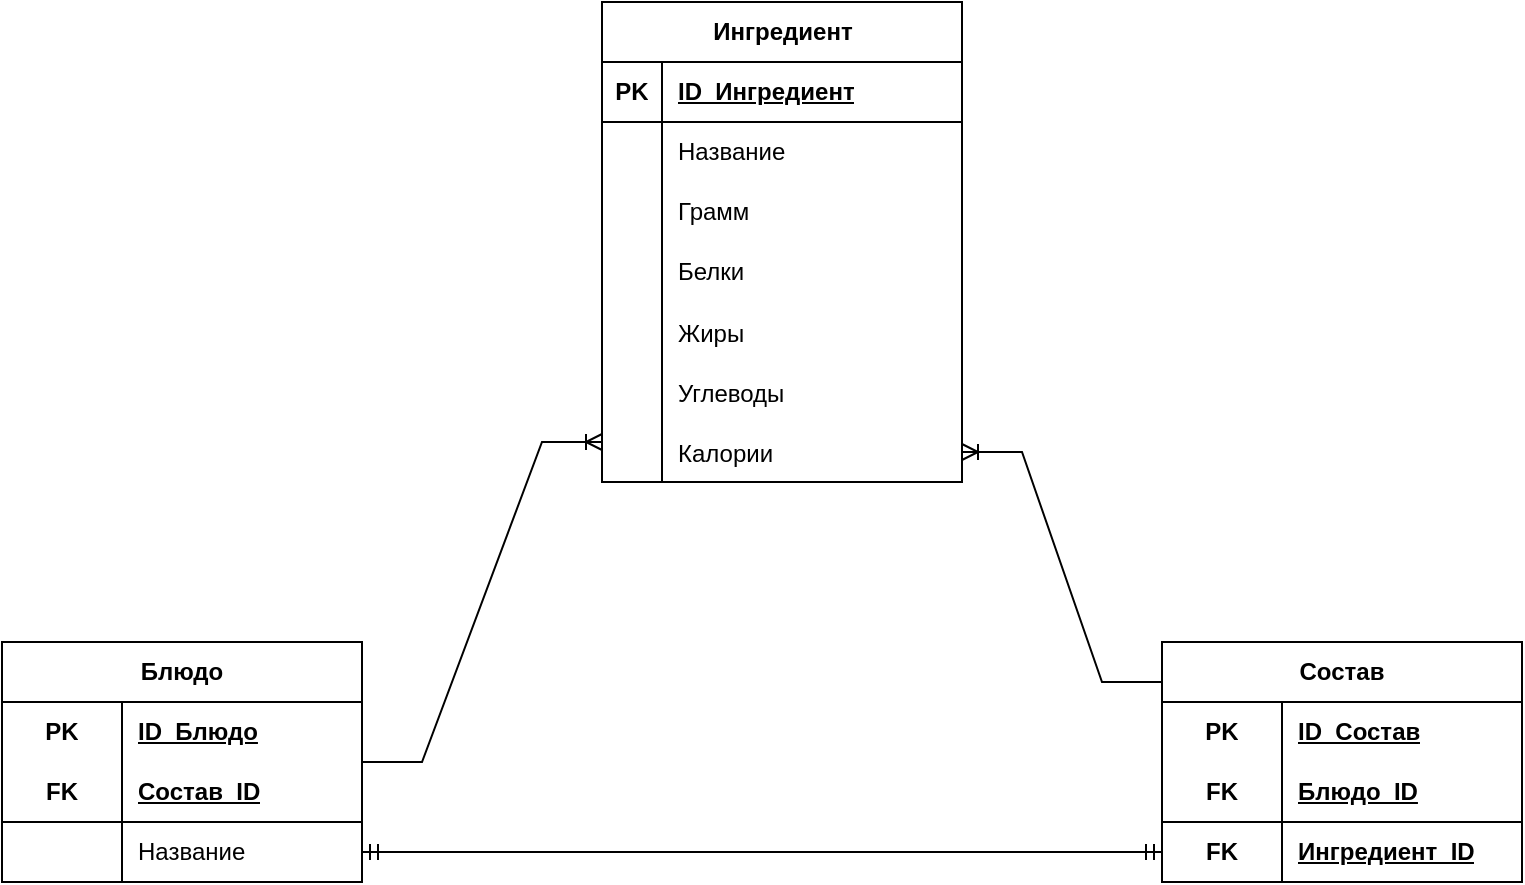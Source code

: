 <mxfile version="24.7.8" pages="4">
  <diagram name="БД" id="oAtvyfokqvmV7SOb5Mun">
    <mxGraphModel dx="802" dy="918" grid="1" gridSize="10" guides="1" tooltips="1" connect="1" arrows="1" fold="1" page="1" pageScale="1" pageWidth="827" pageHeight="1169" math="0" shadow="0">
      <root>
        <mxCell id="0" />
        <mxCell id="1" parent="0" />
        <mxCell id="cvSl1I-amtt9uq9q1OwC-1" value="Ингредиент" style="shape=table;startSize=30;container=1;collapsible=1;childLayout=tableLayout;fixedRows=1;rowLines=0;fontStyle=1;align=center;resizeLast=1;html=1;" vertex="1" parent="1">
          <mxGeometry x="320" y="400" width="180" height="240" as="geometry" />
        </mxCell>
        <mxCell id="cvSl1I-amtt9uq9q1OwC-2" value="" style="shape=tableRow;horizontal=0;startSize=0;swimlaneHead=0;swimlaneBody=0;fillColor=none;collapsible=0;dropTarget=0;points=[[0,0.5],[1,0.5]];portConstraint=eastwest;top=0;left=0;right=0;bottom=1;" vertex="1" parent="cvSl1I-amtt9uq9q1OwC-1">
          <mxGeometry y="30" width="180" height="30" as="geometry" />
        </mxCell>
        <mxCell id="cvSl1I-amtt9uq9q1OwC-3" value="PK" style="shape=partialRectangle;connectable=0;fillColor=none;top=0;left=0;bottom=0;right=0;fontStyle=1;overflow=hidden;whiteSpace=wrap;html=1;" vertex="1" parent="cvSl1I-amtt9uq9q1OwC-2">
          <mxGeometry width="30" height="30" as="geometry">
            <mxRectangle width="30" height="30" as="alternateBounds" />
          </mxGeometry>
        </mxCell>
        <mxCell id="cvSl1I-amtt9uq9q1OwC-4" value="ID_Ингредиент" style="shape=partialRectangle;connectable=0;fillColor=none;top=0;left=0;bottom=0;right=0;align=left;spacingLeft=6;fontStyle=5;overflow=hidden;whiteSpace=wrap;html=1;" vertex="1" parent="cvSl1I-amtt9uq9q1OwC-2">
          <mxGeometry x="30" width="150" height="30" as="geometry">
            <mxRectangle width="150" height="30" as="alternateBounds" />
          </mxGeometry>
        </mxCell>
        <mxCell id="cvSl1I-amtt9uq9q1OwC-5" value="" style="shape=tableRow;horizontal=0;startSize=0;swimlaneHead=0;swimlaneBody=0;fillColor=none;collapsible=0;dropTarget=0;points=[[0,0.5],[1,0.5]];portConstraint=eastwest;top=0;left=0;right=0;bottom=0;" vertex="1" parent="cvSl1I-amtt9uq9q1OwC-1">
          <mxGeometry y="60" width="180" height="30" as="geometry" />
        </mxCell>
        <mxCell id="cvSl1I-amtt9uq9q1OwC-6" value="" style="shape=partialRectangle;connectable=0;fillColor=none;top=0;left=0;bottom=0;right=0;editable=1;overflow=hidden;whiteSpace=wrap;html=1;" vertex="1" parent="cvSl1I-amtt9uq9q1OwC-5">
          <mxGeometry width="30" height="30" as="geometry">
            <mxRectangle width="30" height="30" as="alternateBounds" />
          </mxGeometry>
        </mxCell>
        <mxCell id="cvSl1I-amtt9uq9q1OwC-7" value="Название" style="shape=partialRectangle;connectable=0;fillColor=none;top=0;left=0;bottom=0;right=0;align=left;spacingLeft=6;overflow=hidden;whiteSpace=wrap;html=1;" vertex="1" parent="cvSl1I-amtt9uq9q1OwC-5">
          <mxGeometry x="30" width="150" height="30" as="geometry">
            <mxRectangle width="150" height="30" as="alternateBounds" />
          </mxGeometry>
        </mxCell>
        <mxCell id="cvSl1I-amtt9uq9q1OwC-8" value="" style="shape=tableRow;horizontal=0;startSize=0;swimlaneHead=0;swimlaneBody=0;fillColor=none;collapsible=0;dropTarget=0;points=[[0,0.5],[1,0.5]];portConstraint=eastwest;top=0;left=0;right=0;bottom=0;" vertex="1" parent="cvSl1I-amtt9uq9q1OwC-1">
          <mxGeometry y="90" width="180" height="30" as="geometry" />
        </mxCell>
        <mxCell id="cvSl1I-amtt9uq9q1OwC-9" value="" style="shape=partialRectangle;connectable=0;fillColor=none;top=0;left=0;bottom=0;right=0;editable=1;overflow=hidden;whiteSpace=wrap;html=1;" vertex="1" parent="cvSl1I-amtt9uq9q1OwC-8">
          <mxGeometry width="30" height="30" as="geometry">
            <mxRectangle width="30" height="30" as="alternateBounds" />
          </mxGeometry>
        </mxCell>
        <mxCell id="cvSl1I-amtt9uq9q1OwC-10" value="Грамм" style="shape=partialRectangle;connectable=0;fillColor=none;top=0;left=0;bottom=0;right=0;align=left;spacingLeft=6;overflow=hidden;whiteSpace=wrap;html=1;" vertex="1" parent="cvSl1I-amtt9uq9q1OwC-8">
          <mxGeometry x="30" width="150" height="30" as="geometry">
            <mxRectangle width="150" height="30" as="alternateBounds" />
          </mxGeometry>
        </mxCell>
        <mxCell id="cvSl1I-amtt9uq9q1OwC-11" value="" style="shape=tableRow;horizontal=0;startSize=0;swimlaneHead=0;swimlaneBody=0;fillColor=none;collapsible=0;dropTarget=0;points=[[0,0.5],[1,0.5]];portConstraint=eastwest;top=0;left=0;right=0;bottom=0;" vertex="1" parent="cvSl1I-amtt9uq9q1OwC-1">
          <mxGeometry y="120" width="180" height="30" as="geometry" />
        </mxCell>
        <mxCell id="cvSl1I-amtt9uq9q1OwC-12" value="" style="shape=partialRectangle;connectable=0;fillColor=none;top=0;left=0;bottom=0;right=0;editable=1;overflow=hidden;whiteSpace=wrap;html=1;" vertex="1" parent="cvSl1I-amtt9uq9q1OwC-11">
          <mxGeometry width="30" height="30" as="geometry">
            <mxRectangle width="30" height="30" as="alternateBounds" />
          </mxGeometry>
        </mxCell>
        <mxCell id="cvSl1I-amtt9uq9q1OwC-13" value="Белки" style="shape=partialRectangle;connectable=0;fillColor=none;top=0;left=0;bottom=0;right=0;align=left;spacingLeft=6;overflow=hidden;whiteSpace=wrap;html=1;" vertex="1" parent="cvSl1I-amtt9uq9q1OwC-11">
          <mxGeometry x="30" width="150" height="30" as="geometry">
            <mxRectangle width="150" height="30" as="alternateBounds" />
          </mxGeometry>
        </mxCell>
        <mxCell id="cvSl1I-amtt9uq9q1OwC-14" value="" style="shape=tableRow;horizontal=0;startSize=0;swimlaneHead=0;swimlaneBody=0;fillColor=none;collapsible=0;dropTarget=0;points=[[0,0.5],[1,0.5]];portConstraint=eastwest;top=0;left=0;right=0;bottom=0;" vertex="1" parent="cvSl1I-amtt9uq9q1OwC-1">
          <mxGeometry y="150" width="180" height="30" as="geometry" />
        </mxCell>
        <mxCell id="cvSl1I-amtt9uq9q1OwC-15" value="" style="shape=partialRectangle;connectable=0;fillColor=none;top=0;left=0;bottom=0;right=0;editable=1;overflow=hidden;" vertex="1" parent="cvSl1I-amtt9uq9q1OwC-14">
          <mxGeometry width="30" height="30" as="geometry">
            <mxRectangle width="30" height="30" as="alternateBounds" />
          </mxGeometry>
        </mxCell>
        <mxCell id="cvSl1I-amtt9uq9q1OwC-16" value="Жиры" style="shape=partialRectangle;connectable=0;fillColor=none;top=0;left=0;bottom=0;right=0;align=left;spacingLeft=6;overflow=hidden;" vertex="1" parent="cvSl1I-amtt9uq9q1OwC-14">
          <mxGeometry x="30" width="150" height="30" as="geometry">
            <mxRectangle width="150" height="30" as="alternateBounds" />
          </mxGeometry>
        </mxCell>
        <mxCell id="cvSl1I-amtt9uq9q1OwC-28" value="" style="shape=tableRow;horizontal=0;startSize=0;swimlaneHead=0;swimlaneBody=0;fillColor=none;collapsible=0;dropTarget=0;points=[[0,0.5],[1,0.5]];portConstraint=eastwest;top=0;left=0;right=0;bottom=0;" vertex="1" parent="cvSl1I-amtt9uq9q1OwC-1">
          <mxGeometry y="180" width="180" height="30" as="geometry" />
        </mxCell>
        <mxCell id="cvSl1I-amtt9uq9q1OwC-29" value="" style="shape=partialRectangle;connectable=0;fillColor=none;top=0;left=0;bottom=0;right=0;editable=1;overflow=hidden;" vertex="1" parent="cvSl1I-amtt9uq9q1OwC-28">
          <mxGeometry width="30" height="30" as="geometry">
            <mxRectangle width="30" height="30" as="alternateBounds" />
          </mxGeometry>
        </mxCell>
        <mxCell id="cvSl1I-amtt9uq9q1OwC-30" value="Углеводы" style="shape=partialRectangle;connectable=0;fillColor=none;top=0;left=0;bottom=0;right=0;align=left;spacingLeft=6;overflow=hidden;" vertex="1" parent="cvSl1I-amtt9uq9q1OwC-28">
          <mxGeometry x="30" width="150" height="30" as="geometry">
            <mxRectangle width="150" height="30" as="alternateBounds" />
          </mxGeometry>
        </mxCell>
        <mxCell id="cvSl1I-amtt9uq9q1OwC-32" value="" style="shape=tableRow;horizontal=0;startSize=0;swimlaneHead=0;swimlaneBody=0;fillColor=none;collapsible=0;dropTarget=0;points=[[0,0.5],[1,0.5]];portConstraint=eastwest;top=0;left=0;right=0;bottom=0;" vertex="1" parent="cvSl1I-amtt9uq9q1OwC-1">
          <mxGeometry y="210" width="180" height="30" as="geometry" />
        </mxCell>
        <mxCell id="cvSl1I-amtt9uq9q1OwC-33" value="" style="shape=partialRectangle;connectable=0;fillColor=none;top=0;left=0;bottom=0;right=0;editable=1;overflow=hidden;" vertex="1" parent="cvSl1I-amtt9uq9q1OwC-32">
          <mxGeometry width="30" height="30" as="geometry">
            <mxRectangle width="30" height="30" as="alternateBounds" />
          </mxGeometry>
        </mxCell>
        <mxCell id="cvSl1I-amtt9uq9q1OwC-34" value="Калории" style="shape=partialRectangle;connectable=0;fillColor=none;top=0;left=0;bottom=0;right=0;align=left;spacingLeft=6;overflow=hidden;" vertex="1" parent="cvSl1I-amtt9uq9q1OwC-32">
          <mxGeometry x="30" width="150" height="30" as="geometry">
            <mxRectangle width="150" height="30" as="alternateBounds" />
          </mxGeometry>
        </mxCell>
        <mxCell id="cvSl1I-amtt9uq9q1OwC-48" value="Блюдо" style="shape=table;startSize=30;container=1;collapsible=1;childLayout=tableLayout;fixedRows=1;rowLines=0;fontStyle=1;align=center;resizeLast=1;html=1;whiteSpace=wrap;" vertex="1" parent="1">
          <mxGeometry x="20" y="720" width="180" height="120" as="geometry" />
        </mxCell>
        <mxCell id="cvSl1I-amtt9uq9q1OwC-49" value="" style="shape=tableRow;horizontal=0;startSize=0;swimlaneHead=0;swimlaneBody=0;fillColor=none;collapsible=0;dropTarget=0;points=[[0,0.5],[1,0.5]];portConstraint=eastwest;top=0;left=0;right=0;bottom=0;html=1;" vertex="1" parent="cvSl1I-amtt9uq9q1OwC-48">
          <mxGeometry y="30" width="180" height="30" as="geometry" />
        </mxCell>
        <mxCell id="cvSl1I-amtt9uq9q1OwC-50" value="PK" style="shape=partialRectangle;connectable=0;fillColor=none;top=0;left=0;bottom=0;right=0;fontStyle=1;overflow=hidden;html=1;whiteSpace=wrap;" vertex="1" parent="cvSl1I-amtt9uq9q1OwC-49">
          <mxGeometry width="60" height="30" as="geometry">
            <mxRectangle width="60" height="30" as="alternateBounds" />
          </mxGeometry>
        </mxCell>
        <mxCell id="cvSl1I-amtt9uq9q1OwC-51" value="ID_Блюдо" style="shape=partialRectangle;connectable=0;fillColor=none;top=0;left=0;bottom=0;right=0;align=left;spacingLeft=6;fontStyle=5;overflow=hidden;html=1;whiteSpace=wrap;" vertex="1" parent="cvSl1I-amtt9uq9q1OwC-49">
          <mxGeometry x="60" width="120" height="30" as="geometry">
            <mxRectangle width="120" height="30" as="alternateBounds" />
          </mxGeometry>
        </mxCell>
        <mxCell id="cvSl1I-amtt9uq9q1OwC-52" value="" style="shape=tableRow;horizontal=0;startSize=0;swimlaneHead=0;swimlaneBody=0;fillColor=none;collapsible=0;dropTarget=0;points=[[0,0.5],[1,0.5]];portConstraint=eastwest;top=0;left=0;right=0;bottom=1;html=1;" vertex="1" parent="cvSl1I-amtt9uq9q1OwC-48">
          <mxGeometry y="60" width="180" height="30" as="geometry" />
        </mxCell>
        <mxCell id="cvSl1I-amtt9uq9q1OwC-53" value="FK" style="shape=partialRectangle;connectable=0;fillColor=none;top=0;left=0;bottom=0;right=0;fontStyle=1;overflow=hidden;html=1;whiteSpace=wrap;" vertex="1" parent="cvSl1I-amtt9uq9q1OwC-52">
          <mxGeometry width="60" height="30" as="geometry">
            <mxRectangle width="60" height="30" as="alternateBounds" />
          </mxGeometry>
        </mxCell>
        <mxCell id="cvSl1I-amtt9uq9q1OwC-54" value="Состав_ID" style="shape=partialRectangle;connectable=0;fillColor=none;top=0;left=0;bottom=0;right=0;align=left;spacingLeft=6;fontStyle=5;overflow=hidden;html=1;whiteSpace=wrap;" vertex="1" parent="cvSl1I-amtt9uq9q1OwC-52">
          <mxGeometry x="60" width="120" height="30" as="geometry">
            <mxRectangle width="120" height="30" as="alternateBounds" />
          </mxGeometry>
        </mxCell>
        <mxCell id="cvSl1I-amtt9uq9q1OwC-55" value="" style="shape=tableRow;horizontal=0;startSize=0;swimlaneHead=0;swimlaneBody=0;fillColor=none;collapsible=0;dropTarget=0;points=[[0,0.5],[1,0.5]];portConstraint=eastwest;top=0;left=0;right=0;bottom=0;html=1;" vertex="1" parent="cvSl1I-amtt9uq9q1OwC-48">
          <mxGeometry y="90" width="180" height="30" as="geometry" />
        </mxCell>
        <mxCell id="cvSl1I-amtt9uq9q1OwC-56" value="" style="shape=partialRectangle;connectable=0;fillColor=none;top=0;left=0;bottom=0;right=0;editable=1;overflow=hidden;html=1;whiteSpace=wrap;" vertex="1" parent="cvSl1I-amtt9uq9q1OwC-55">
          <mxGeometry width="60" height="30" as="geometry">
            <mxRectangle width="60" height="30" as="alternateBounds" />
          </mxGeometry>
        </mxCell>
        <mxCell id="cvSl1I-amtt9uq9q1OwC-57" value="Название" style="shape=partialRectangle;connectable=0;fillColor=none;top=0;left=0;bottom=0;right=0;align=left;spacingLeft=6;overflow=hidden;html=1;whiteSpace=wrap;" vertex="1" parent="cvSl1I-amtt9uq9q1OwC-55">
          <mxGeometry x="60" width="120" height="30" as="geometry">
            <mxRectangle width="120" height="30" as="alternateBounds" />
          </mxGeometry>
        </mxCell>
        <mxCell id="cvSl1I-amtt9uq9q1OwC-61" value="Состав" style="shape=table;startSize=30;container=1;collapsible=1;childLayout=tableLayout;fixedRows=1;rowLines=0;fontStyle=1;align=center;resizeLast=1;html=1;whiteSpace=wrap;" vertex="1" parent="1">
          <mxGeometry x="600" y="720" width="180" height="120" as="geometry" />
        </mxCell>
        <mxCell id="cvSl1I-amtt9uq9q1OwC-62" value="" style="shape=tableRow;horizontal=0;startSize=0;swimlaneHead=0;swimlaneBody=0;fillColor=none;collapsible=0;dropTarget=0;points=[[0,0.5],[1,0.5]];portConstraint=eastwest;top=0;left=0;right=0;bottom=0;html=1;" vertex="1" parent="cvSl1I-amtt9uq9q1OwC-61">
          <mxGeometry y="30" width="180" height="30" as="geometry" />
        </mxCell>
        <mxCell id="cvSl1I-amtt9uq9q1OwC-63" value="PK" style="shape=partialRectangle;connectable=0;fillColor=none;top=0;left=0;bottom=0;right=0;fontStyle=1;overflow=hidden;html=1;whiteSpace=wrap;" vertex="1" parent="cvSl1I-amtt9uq9q1OwC-62">
          <mxGeometry width="60" height="30" as="geometry">
            <mxRectangle width="60" height="30" as="alternateBounds" />
          </mxGeometry>
        </mxCell>
        <mxCell id="cvSl1I-amtt9uq9q1OwC-64" value="ID_Состав" style="shape=partialRectangle;connectable=0;fillColor=none;top=0;left=0;bottom=0;right=0;align=left;spacingLeft=6;fontStyle=5;overflow=hidden;html=1;whiteSpace=wrap;" vertex="1" parent="cvSl1I-amtt9uq9q1OwC-62">
          <mxGeometry x="60" width="120" height="30" as="geometry">
            <mxRectangle width="120" height="30" as="alternateBounds" />
          </mxGeometry>
        </mxCell>
        <mxCell id="cvSl1I-amtt9uq9q1OwC-86" value="" style="shape=tableRow;horizontal=0;startSize=0;swimlaneHead=0;swimlaneBody=0;fillColor=none;collapsible=0;dropTarget=0;points=[[0,0.5],[1,0.5]];portConstraint=eastwest;top=0;left=0;right=0;bottom=1;" vertex="1" parent="cvSl1I-amtt9uq9q1OwC-61">
          <mxGeometry y="60" width="180" height="30" as="geometry" />
        </mxCell>
        <mxCell id="cvSl1I-amtt9uq9q1OwC-87" value="FK" style="shape=partialRectangle;connectable=0;fillColor=none;top=0;left=0;bottom=0;right=0;fontStyle=1;overflow=hidden;whiteSpace=wrap;html=1;" vertex="1" parent="cvSl1I-amtt9uq9q1OwC-86">
          <mxGeometry width="60" height="30" as="geometry">
            <mxRectangle width="60" height="30" as="alternateBounds" />
          </mxGeometry>
        </mxCell>
        <mxCell id="cvSl1I-amtt9uq9q1OwC-88" value="Блюдо_ID" style="shape=partialRectangle;connectable=0;fillColor=none;top=0;left=0;bottom=0;right=0;align=left;spacingLeft=6;fontStyle=5;overflow=hidden;whiteSpace=wrap;html=1;" vertex="1" parent="cvSl1I-amtt9uq9q1OwC-86">
          <mxGeometry x="60" width="120" height="30" as="geometry">
            <mxRectangle width="120" height="30" as="alternateBounds" />
          </mxGeometry>
        </mxCell>
        <mxCell id="cvSl1I-amtt9uq9q1OwC-65" value="" style="shape=tableRow;horizontal=0;startSize=0;swimlaneHead=0;swimlaneBody=0;fillColor=none;collapsible=0;dropTarget=0;points=[[0,0.5],[1,0.5]];portConstraint=eastwest;top=0;left=0;right=0;bottom=1;html=1;" vertex="1" parent="cvSl1I-amtt9uq9q1OwC-61">
          <mxGeometry y="90" width="180" height="30" as="geometry" />
        </mxCell>
        <mxCell id="cvSl1I-amtt9uq9q1OwC-66" value="FK" style="shape=partialRectangle;connectable=0;fillColor=none;top=0;left=0;bottom=0;right=0;fontStyle=1;overflow=hidden;html=1;whiteSpace=wrap;" vertex="1" parent="cvSl1I-amtt9uq9q1OwC-65">
          <mxGeometry width="60" height="30" as="geometry">
            <mxRectangle width="60" height="30" as="alternateBounds" />
          </mxGeometry>
        </mxCell>
        <mxCell id="cvSl1I-amtt9uq9q1OwC-67" value="Ингредиент_ID" style="shape=partialRectangle;connectable=0;fillColor=none;top=0;left=0;bottom=0;right=0;align=left;spacingLeft=6;fontStyle=5;overflow=hidden;html=1;whiteSpace=wrap;" vertex="1" parent="cvSl1I-amtt9uq9q1OwC-65">
          <mxGeometry x="60" width="120" height="30" as="geometry">
            <mxRectangle width="120" height="30" as="alternateBounds" />
          </mxGeometry>
        </mxCell>
        <mxCell id="cvSl1I-amtt9uq9q1OwC-96" value="" style="edgeStyle=entityRelationEdgeStyle;fontSize=12;html=1;endArrow=ERoneToMany;rounded=0;entryX=1;entryY=0.5;entryDx=0;entryDy=0;exitX=0;exitY=0.167;exitDx=0;exitDy=0;exitPerimeter=0;" edge="1" parent="1" source="cvSl1I-amtt9uq9q1OwC-61" target="cvSl1I-amtt9uq9q1OwC-32">
          <mxGeometry width="100" height="100" relative="1" as="geometry">
            <mxPoint x="450" y="780" as="sourcePoint" />
            <mxPoint x="550" y="680" as="targetPoint" />
          </mxGeometry>
        </mxCell>
        <mxCell id="cvSl1I-amtt9uq9q1OwC-97" value="" style="edgeStyle=entityRelationEdgeStyle;fontSize=12;html=1;endArrow=ERmandOne;startArrow=ERmandOne;rounded=0;entryX=0;entryY=0.5;entryDx=0;entryDy=0;" edge="1" parent="1" source="cvSl1I-amtt9uq9q1OwC-55" target="cvSl1I-amtt9uq9q1OwC-65">
          <mxGeometry width="100" height="100" relative="1" as="geometry">
            <mxPoint x="322" y="834" as="sourcePoint" />
            <mxPoint x="420" y="830" as="targetPoint" />
            <Array as="points">
              <mxPoint x="410" y="910" />
              <mxPoint x="400" y="900" />
              <mxPoint x="400" y="910" />
              <mxPoint x="400" y="850" />
            </Array>
          </mxGeometry>
        </mxCell>
        <mxCell id="cvSl1I-amtt9uq9q1OwC-98" value="" style="edgeStyle=entityRelationEdgeStyle;fontSize=12;html=1;endArrow=ERoneToMany;rounded=0;" edge="1" parent="1" source="cvSl1I-amtt9uq9q1OwC-48">
          <mxGeometry width="100" height="100" relative="1" as="geometry">
            <mxPoint x="220" y="720" as="sourcePoint" />
            <mxPoint x="320" y="620" as="targetPoint" />
          </mxGeometry>
        </mxCell>
      </root>
    </mxGraphModel>
  </diagram>
  <diagram id="5qfH4NfPUVUL-RgoK6Ry" name="Классов">
    <mxGraphModel dx="1629" dy="-2589" grid="1" gridSize="10" guides="1" tooltips="1" connect="1" arrows="1" fold="1" page="1" pageScale="1" pageWidth="827" pageHeight="1169" math="0" shadow="0">
      <root>
        <mxCell id="0" />
        <mxCell id="1" parent="0" />
        <mxCell id="0OOdkDXUTVurp3OhBiDq-1" value="&lt;p style=&quot;margin:0px;margin-top:4px;text-align:center;&quot;&gt;&lt;b&gt;Ингредиент&lt;/b&gt;&lt;/p&gt;&lt;hr size=&quot;1&quot;&gt;&lt;p style=&quot;margin:0px;margin-left:4px;&quot;&gt;Название: string&lt;/p&gt;&lt;p style=&quot;margin:0px;margin-left:4px;&quot;&gt;Калории: float&lt;br&gt;Белки: float&lt;br&gt;Углеводы: float&lt;br&gt;Жиры: float&lt;/p&gt;&lt;p style=&quot;margin:0px;margin-left:4px;&quot;&gt;&lt;br&gt;&lt;/p&gt;" style="verticalAlign=top;align=left;overflow=fill;fontSize=12;fontFamily=Helvetica;html=1;" vertex="1" parent="1">
          <mxGeometry x="-808" y="3920" width="250" height="107" as="geometry" />
        </mxCell>
        <mxCell id="0OOdkDXUTVurp3OhBiDq-3" value="&lt;p style=&quot;margin:0px;margin-top:4px;text-align:center;&quot;&gt;&lt;b&gt;Блюдо&lt;/b&gt;&lt;/p&gt;&lt;hr size=&quot;1&quot;&gt;&lt;p style=&quot;margin:0px;margin-left:4px;&quot;&gt;&lt;span style=&quot;background-color: initial;&quot;&gt;Название: string&lt;/span&gt;&lt;br&gt;&lt;/p&gt;&lt;p style=&quot;margin:0px;margin-left:4px;&quot;&gt;Ингредиенты: List&amp;nbsp;&lt;/p&gt;&lt;p style=&quot;margin:0px;margin-left:4px;&quot;&gt;&lt;br&gt;&lt;/p&gt;" style="verticalAlign=top;align=left;overflow=fill;fontSize=12;fontFamily=Helvetica;html=1;" vertex="1" parent="1">
          <mxGeometry x="-808" y="3640" width="250" height="70" as="geometry" />
        </mxCell>
        <mxCell id="0OOdkDXUTVurp3OhBiDq-7" value="&lt;p style=&quot;margin:0px;margin-top:4px;text-align:center;&quot;&gt;&lt;i&gt;&amp;lt;&amp;lt;Interface&amp;gt;&amp;gt;&lt;/i&gt;&lt;br&gt;&lt;b&gt;Рассчет&lt;/b&gt;&lt;/p&gt;&lt;hr size=&quot;1&quot; style=&quot;border-style:solid;&quot;&gt;&lt;p style=&quot;margin:0px;margin-left:4px;&quot;&gt;&lt;/p&gt;&lt;p style=&quot;margin:0px;margin-left:4px;&quot;&gt;Вычислить калории()&lt;/p&gt;" style="verticalAlign=top;align=left;overflow=fill;html=1;whiteSpace=wrap;" vertex="1" parent="1">
          <mxGeometry x="-208" y="3938.5" width="190" height="70" as="geometry" />
        </mxCell>
        <mxCell id="0OOdkDXUTVurp3OhBiDq-8" value="&lt;p style=&quot;margin:0px;margin-top:4px;text-align:center;&quot;&gt;&lt;i&gt;&amp;lt;&amp;lt;Interface&amp;gt;&amp;gt;&lt;/i&gt;&lt;br&gt;&lt;b&gt;Очиститель&lt;/b&gt;&lt;/p&gt;&lt;hr size=&quot;1&quot; style=&quot;border-style:solid;&quot;&gt;&lt;p style=&quot;margin:0px;margin-left:4px;&quot;&gt;&lt;/p&gt;&lt;p style=&quot;margin:0px;margin-left:4px;&quot;&gt;Очистить все()&lt;/p&gt;" style="verticalAlign=top;align=left;overflow=fill;html=1;whiteSpace=wrap;" vertex="1" parent="1">
          <mxGeometry x="-208" y="3790" width="190" height="70" as="geometry" />
        </mxCell>
        <mxCell id="0OOdkDXUTVurp3OhBiDq-9" value="&lt;p style=&quot;margin:0px;margin-top:4px;text-align:center;&quot;&gt;&lt;i&gt;&amp;lt;&amp;lt;Interface&amp;gt;&amp;gt;&lt;/i&gt;&lt;br&gt;&lt;b&gt;Загрузчик&lt;/b&gt;&lt;/p&gt;&lt;hr size=&quot;1&quot; style=&quot;border-style:solid;&quot;&gt;&lt;p style=&quot;margin:0px;margin-left:4px;&quot;&gt;&lt;/p&gt;&lt;p style=&quot;margin:0px;margin-left:4px;&quot;&gt;Загрузить ингредиенты()&lt;/p&gt;" style="verticalAlign=top;align=left;overflow=fill;html=1;whiteSpace=wrap;" vertex="1" parent="1">
          <mxGeometry x="-208" y="3640" width="190" height="70" as="geometry" />
        </mxCell>
        <mxCell id="0OOdkDXUTVurp3OhBiDq-10" value="" style="endArrow=block;startArrow=none;endFill=0;startFill=0;endSize=8;html=1;verticalAlign=bottom;dashed=1;labelBackgroundColor=none;rounded=0;exitX=0.994;exitY=0.093;exitDx=0;exitDy=0;exitPerimeter=0;entryX=0.002;entryY=0.362;entryDx=0;entryDy=0;entryPerimeter=0;" edge="1" parent="1" target="0OOdkDXUTVurp3OhBiDq-9">
          <mxGeometry width="160" relative="1" as="geometry">
            <mxPoint x="-299.14" y="3665.11" as="sourcePoint" />
            <mxPoint x="-208" y="3651" as="targetPoint" />
          </mxGeometry>
        </mxCell>
        <mxCell id="0OOdkDXUTVurp3OhBiDq-11" value="" style="endArrow=block;startArrow=none;endFill=0;startFill=0;endSize=8;html=1;verticalAlign=bottom;dashed=1;labelBackgroundColor=none;rounded=0;exitX=0.994;exitY=0.093;exitDx=0;exitDy=0;exitPerimeter=0;" edge="1" parent="1">
          <mxGeometry width="160" relative="1" as="geometry">
            <mxPoint x="-298" y="3810" as="sourcePoint" />
            <mxPoint x="-207" y="3810" as="targetPoint" />
          </mxGeometry>
        </mxCell>
        <mxCell id="0OOdkDXUTVurp3OhBiDq-12" value="" style="endArrow=block;startArrow=none;endFill=0;startFill=0;endSize=8;html=1;verticalAlign=bottom;dashed=1;labelBackgroundColor=none;rounded=0;exitX=0.994;exitY=0.093;exitDx=0;exitDy=0;exitPerimeter=0;" edge="1" parent="1">
          <mxGeometry width="160" relative="1" as="geometry">
            <mxPoint x="-299" y="3958.5" as="sourcePoint" />
            <mxPoint x="-208" y="3958.5" as="targetPoint" />
          </mxGeometry>
        </mxCell>
        <mxCell id="0OOdkDXUTVurp3OhBiDq-18" value="&lt;p style=&quot;margin:0px;margin-top:4px;text-align:center;&quot;&gt;&lt;b&gt;Пользователь&lt;/b&gt;&lt;/p&gt;&lt;hr size=&quot;1&quot; style=&quot;border-style:solid;&quot;&gt;&lt;p style=&quot;margin:0px;margin-left:4px;&quot;&gt;Название блюда: string&lt;/p&gt;&lt;p style=&quot;margin:0px;margin-left:4px;&quot;&gt;Ингредиенты: List&lt;/p&gt;&lt;p style=&quot;margin:0px;margin-left:4px;&quot;&gt;&lt;br&gt;&lt;/p&gt;&lt;p style=&quot;margin:0px;margin-left:4px;&quot;&gt;&lt;br&gt;&lt;/p&gt;&lt;p style=&quot;margin:0px;margin-left:4px;&quot;&gt;&lt;br&gt;&lt;/p&gt;&lt;p style=&quot;margin:0px;margin-left:4px;&quot;&gt;&lt;br&gt;&lt;/p&gt;&lt;p style=&quot;margin:0px;margin-left:4px;&quot;&gt;&lt;br&gt;&lt;/p&gt;&lt;p style=&quot;margin:0px;margin-left:4px;&quot;&gt;&lt;br&gt;&lt;/p&gt;&lt;p style=&quot;margin:0px;margin-left:4px;&quot;&gt;&lt;br&gt;&lt;/p&gt;&lt;p style=&quot;margin:0px;margin-left:4px;&quot;&gt;&lt;br&gt;&lt;/p&gt;&lt;p style=&quot;margin:0px;margin-left:4px;&quot;&gt;&lt;br&gt;&lt;/p&gt;&lt;hr size=&quot;1&quot; style=&quot;border-style:solid;&quot;&gt;&lt;p style=&quot;margin:0px;margin-left:4px;&quot;&gt;Добавить ингредиенты()&lt;/p&gt;&lt;p style=&quot;margin:0px;margin-left:4px;&quot;&gt;Выбрать ингредиенты()&lt;/p&gt;&lt;p style=&quot;margin:0px;margin-left:4px;&quot;&gt;Ввести имя блюда()&lt;/p&gt;&lt;p style=&quot;margin:0px;margin-left:4px;&quot;&gt;Запуск рассчета()&lt;/p&gt;&lt;p style=&quot;margin:0px;margin-left:4px;&quot;&gt;&lt;br&gt;&lt;/p&gt;" style="verticalAlign=top;align=left;overflow=fill;html=1;whiteSpace=wrap;" vertex="1" parent="1">
          <mxGeometry x="-488" y="3640" width="190" height="400" as="geometry" />
        </mxCell>
        <mxCell id="0OOdkDXUTVurp3OhBiDq-19" value="&lt;p style=&quot;margin:0px;margin-top:4px;text-align:center;&quot;&gt;&lt;b&gt;Программа&lt;/b&gt;&lt;/p&gt;&lt;hr size=&quot;1&quot;&gt;&lt;p style=&quot;margin:0px;margin-left:4px;&quot;&gt;&lt;span style=&quot;background-color: initial;&quot;&gt;пользователь: Пользователь&lt;/span&gt;&lt;br&gt;&lt;/p&gt;&lt;p style=&quot;margin:0px;margin-left:4px;&quot;&gt;&lt;span style=&quot;background-color: initial;&quot;&gt;блюдо: Блюдо&lt;/span&gt;&lt;/p&gt;&lt;hr size=&quot;1&quot;&gt;&lt;p style=&quot;margin:0px;margin-left:4px;&quot;&gt;Запуск()&lt;/p&gt;&lt;p style=&quot;margin:0px;margin-left:4px;&quot;&gt;Закрыть()&lt;/p&gt;" style="verticalAlign=top;align=left;overflow=fill;fontSize=12;fontFamily=Helvetica;html=1;" vertex="1" parent="1">
          <mxGeometry x="-748" y="3770" width="190" height="110" as="geometry" />
        </mxCell>
        <mxCell id="0OOdkDXUTVurp3OhBiDq-21" value="" style="endArrow=none;html=1;edgeStyle=orthogonalEdgeStyle;rounded=0;entryX=0.5;entryY=0;entryDx=0;entryDy=0;" edge="1" parent="1">
          <mxGeometry relative="1" as="geometry">
            <mxPoint x="-653" y="3880" as="sourcePoint" />
            <mxPoint x="-653.21" y="3920" as="targetPoint" />
          </mxGeometry>
        </mxCell>
        <mxCell id="0OOdkDXUTVurp3OhBiDq-23" value="" style="endArrow=none;html=1;edgeStyle=orthogonalEdgeStyle;rounded=0;exitX=0.5;exitY=1;exitDx=0;exitDy=0;entryX=0.5;entryY=0;entryDx=0;entryDy=0;" edge="1" parent="1" target="0OOdkDXUTVurp3OhBiDq-19">
          <mxGeometry relative="1" as="geometry">
            <mxPoint x="-653.12" y="3710" as="sourcePoint" />
            <mxPoint x="-653.12" y="3760" as="targetPoint" />
          </mxGeometry>
        </mxCell>
        <mxCell id="0OOdkDXUTVurp3OhBiDq-24" value="" style="endArrow=none;html=1;edgeStyle=orthogonalEdgeStyle;rounded=0;exitX=0.08;exitY=1;exitDx=0;exitDy=0;entryX=0.5;entryY=0;entryDx=0;entryDy=0;exitPerimeter=0;" edge="1" parent="1" source="0OOdkDXUTVurp3OhBiDq-3">
          <mxGeometry relative="1" as="geometry">
            <mxPoint x="-788" y="3870" as="sourcePoint" />
            <mxPoint x="-788" y="3920" as="targetPoint" />
          </mxGeometry>
        </mxCell>
        <mxCell id="0OOdkDXUTVurp3OhBiDq-26" value="" style="endArrow=none;html=1;edgeStyle=orthogonalEdgeStyle;rounded=0;entryX=0.011;entryY=0.049;entryDx=0;entryDy=0;entryPerimeter=0;" edge="1" parent="1" target="0OOdkDXUTVurp3OhBiDq-18">
          <mxGeometry relative="1" as="geometry">
            <mxPoint x="-558" y="3660" as="sourcePoint" />
            <mxPoint x="-398" y="3660" as="targetPoint" />
          </mxGeometry>
        </mxCell>
        <mxCell id="0OOdkDXUTVurp3OhBiDq-29" value="" style="endArrow=none;html=1;edgeStyle=orthogonalEdgeStyle;rounded=0;entryX=0.011;entryY=0.049;entryDx=0;entryDy=0;entryPerimeter=0;" edge="1" parent="1">
          <mxGeometry relative="1" as="geometry">
            <mxPoint x="-558" y="3790" as="sourcePoint" />
            <mxPoint x="-486" y="3790" as="targetPoint" />
          </mxGeometry>
        </mxCell>
      </root>
    </mxGraphModel>
  </diagram>
  <diagram id="piZvmW0iVOgnqLJwGpKN" name="Деятельности">
    <mxGraphModel dx="1603" dy="1837" grid="1" gridSize="10" guides="1" tooltips="1" connect="1" arrows="1" fold="1" page="1" pageScale="1" pageWidth="827" pageHeight="1169" math="0" shadow="0">
      <root>
        <mxCell id="0" />
        <mxCell id="1" parent="0" />
        <mxCell id="32AIoHTuThhJDFPePCJz-6" style="edgeStyle=orthogonalEdgeStyle;rounded=0;orthogonalLoop=1;jettySize=auto;html=1;" edge="1" parent="1" source="32AIoHTuThhJDFPePCJz-1">
          <mxGeometry relative="1" as="geometry">
            <mxPoint x="160" y="180" as="targetPoint" />
          </mxGeometry>
        </mxCell>
        <mxCell id="32AIoHTuThhJDFPePCJz-1" value="Открытие приложения" style="html=1;align=center;verticalAlign=top;rounded=1;absoluteArcSize=1;arcSize=10;dashed=0;whiteSpace=wrap;" vertex="1" parent="1">
          <mxGeometry x="90" y="100" width="140" height="40" as="geometry" />
        </mxCell>
        <mxCell id="32AIoHTuThhJDFPePCJz-23" style="rounded=0;orthogonalLoop=1;jettySize=auto;html=1;entryX=0.5;entryY=0;entryDx=0;entryDy=0;" edge="1" parent="1" source="32AIoHTuThhJDFPePCJz-2">
          <mxGeometry relative="1" as="geometry">
            <mxPoint x="264.94" y="230" as="targetPoint" />
          </mxGeometry>
        </mxCell>
        <mxCell id="32AIoHTuThhJDFPePCJz-56" style="edgeStyle=none;rounded=0;orthogonalLoop=1;jettySize=auto;html=1;entryX=0.5;entryY=0;entryDx=0;entryDy=0;exitX=0;exitY=0.5;exitDx=0;exitDy=0;" edge="1" parent="1" source="32AIoHTuThhJDFPePCJz-2" target="32AIoHTuThhJDFPePCJz-37">
          <mxGeometry relative="1" as="geometry" />
        </mxCell>
        <mxCell id="32AIoHTuThhJDFPePCJz-2" value="" style="rhombus;" vertex="1" parent="1">
          <mxGeometry x="145" y="180" width="30" height="30" as="geometry" />
        </mxCell>
        <mxCell id="32AIoHTuThhJDFPePCJz-8" value="[Не открылось]" style="text;html=1;align=center;verticalAlign=middle;resizable=0;points=[];autosize=1;strokeColor=none;fillColor=none;" vertex="1" parent="1">
          <mxGeometry x="35" y="168" width="110" height="30" as="geometry" />
        </mxCell>
        <mxCell id="32AIoHTuThhJDFPePCJz-10" value="[Открылось]" style="text;html=1;align=center;verticalAlign=middle;resizable=0;points=[];autosize=1;strokeColor=none;fillColor=none;" vertex="1" parent="1">
          <mxGeometry x="180" y="168" width="90" height="30" as="geometry" />
        </mxCell>
        <mxCell id="32AIoHTuThhJDFPePCJz-12" style="edgeStyle=orthogonalEdgeStyle;rounded=0;orthogonalLoop=1;jettySize=auto;html=1;entryX=0.5;entryY=0;entryDx=0;entryDy=0;" edge="1" parent="1" source="32AIoHTuThhJDFPePCJz-11" target="32AIoHTuThhJDFPePCJz-1">
          <mxGeometry relative="1" as="geometry" />
        </mxCell>
        <mxCell id="32AIoHTuThhJDFPePCJz-11" value="" style="ellipse;fillColor=strokeColor;html=1;" vertex="1" parent="1">
          <mxGeometry x="145" y="30" width="30" height="30" as="geometry" />
        </mxCell>
        <mxCell id="32AIoHTuThhJDFPePCJz-13" value="Добавление ингредиентов" style="html=1;align=center;verticalAlign=top;rounded=1;absoluteArcSize=1;arcSize=10;dashed=0;whiteSpace=wrap;" vertex="1" parent="1">
          <mxGeometry x="195.06" y="230" width="140" height="40" as="geometry" />
        </mxCell>
        <mxCell id="32AIoHTuThhJDFPePCJz-17" style="edgeStyle=orthogonalEdgeStyle;rounded=0;orthogonalLoop=1;jettySize=auto;html=1;entryX=0;entryY=0.5;entryDx=0;entryDy=0;exitX=0;exitY=0.5;exitDx=0;exitDy=0;" edge="1" parent="1" source="32AIoHTuThhJDFPePCJz-15" target="32AIoHTuThhJDFPePCJz-13">
          <mxGeometry relative="1" as="geometry">
            <Array as="points">
              <mxPoint x="145.06" y="325" />
              <mxPoint x="145.06" y="250" />
            </Array>
          </mxGeometry>
        </mxCell>
        <mxCell id="32AIoHTuThhJDFPePCJz-50" style="edgeStyle=none;rounded=0;orthogonalLoop=1;jettySize=auto;html=1;entryX=-0.094;entryY=0.483;entryDx=0;entryDy=0;entryPerimeter=0;" edge="1" parent="1" source="32AIoHTuThhJDFPePCJz-15" target="32AIoHTuThhJDFPePCJz-44">
          <mxGeometry relative="1" as="geometry">
            <mxPoint x="360.0" y="360.0" as="targetPoint" />
          </mxGeometry>
        </mxCell>
        <mxCell id="32AIoHTuThhJDFPePCJz-15" value="" style="rhombus;" vertex="1" parent="1">
          <mxGeometry x="250.06" y="310" width="30" height="30" as="geometry" />
        </mxCell>
        <mxCell id="32AIoHTuThhJDFPePCJz-16" value="" style="edgeStyle=orthogonalEdgeStyle;rounded=0;orthogonalLoop=1;jettySize=auto;html=1;" edge="1" parent="1" source="32AIoHTuThhJDFPePCJz-13" target="32AIoHTuThhJDFPePCJz-15">
          <mxGeometry relative="1" as="geometry" />
        </mxCell>
        <mxCell id="32AIoHTuThhJDFPePCJz-18" value="[Не добавились]" style="text;html=1;align=center;verticalAlign=middle;resizable=0;points=[];autosize=1;strokeColor=none;fillColor=none;" vertex="1" parent="1">
          <mxGeometry x="150.06" y="298" width="110" height="30" as="geometry" />
        </mxCell>
        <mxCell id="32AIoHTuThhJDFPePCJz-19" value="[Добавились]" style="text;html=1;align=center;verticalAlign=middle;resizable=0;points=[];autosize=1;strokeColor=none;fillColor=none;" vertex="1" parent="1">
          <mxGeometry x="295.06" y="298" width="100" height="30" as="geometry" />
        </mxCell>
        <mxCell id="32AIoHTuThhJDFPePCJz-25" value="Выбор ингредиентов" style="html=1;align=center;verticalAlign=top;rounded=1;absoluteArcSize=1;arcSize=10;dashed=0;whiteSpace=wrap;" vertex="1" parent="1">
          <mxGeometry x="430" y="450" width="140" height="40" as="geometry" />
        </mxCell>
        <mxCell id="32AIoHTuThhJDFPePCJz-29" value="Рассчет калорий" style="html=1;align=center;verticalAlign=top;rounded=1;absoluteArcSize=1;arcSize=10;dashed=0;whiteSpace=wrap;" vertex="1" parent="1">
          <mxGeometry x="307.56" y="585" width="140" height="40" as="geometry" />
        </mxCell>
        <mxCell id="32AIoHTuThhJDFPePCJz-31" value="Отображение результата" style="html=1;align=center;verticalAlign=top;rounded=1;absoluteArcSize=1;arcSize=10;dashed=0;whiteSpace=wrap;" vertex="1" parent="1">
          <mxGeometry x="307.56" y="655" width="140" height="40" as="geometry" />
        </mxCell>
        <mxCell id="32AIoHTuThhJDFPePCJz-32" value="" style="edgeStyle=orthogonalEdgeStyle;rounded=0;orthogonalLoop=1;jettySize=auto;html=1;" edge="1" parent="1" source="32AIoHTuThhJDFPePCJz-29" target="32AIoHTuThhJDFPePCJz-31">
          <mxGeometry relative="1" as="geometry" />
        </mxCell>
        <mxCell id="32AIoHTuThhJDFPePCJz-38" style="rounded=0;orthogonalLoop=1;jettySize=auto;html=1;exitX=0;exitY=0.5;exitDx=0;exitDy=0;" edge="1" parent="1" source="32AIoHTuThhJDFPePCJz-33" target="32AIoHTuThhJDFPePCJz-37">
          <mxGeometry relative="1" as="geometry">
            <mxPoint x="357.56" y="765" as="sourcePoint" />
          </mxGeometry>
        </mxCell>
        <mxCell id="32AIoHTuThhJDFPePCJz-40" style="rounded=0;orthogonalLoop=1;jettySize=auto;html=1;entryX=0.5;entryY=0;entryDx=0;entryDy=0;exitX=1;exitY=0.5;exitDx=0;exitDy=0;" edge="1" parent="1" source="32AIoHTuThhJDFPePCJz-33" target="32AIoHTuThhJDFPePCJz-39">
          <mxGeometry relative="1" as="geometry">
            <mxPoint x="397.56" y="765" as="sourcePoint" />
          </mxGeometry>
        </mxCell>
        <mxCell id="32AIoHTuThhJDFPePCJz-33" value="" style="rhombus;" vertex="1" parent="1">
          <mxGeometry x="360.06" y="743" width="35" height="30" as="geometry" />
        </mxCell>
        <mxCell id="32AIoHTuThhJDFPePCJz-34" value="" style="edgeStyle=orthogonalEdgeStyle;rounded=0;orthogonalLoop=1;jettySize=auto;html=1;" edge="1" parent="1" source="32AIoHTuThhJDFPePCJz-31" target="32AIoHTuThhJDFPePCJz-33">
          <mxGeometry relative="1" as="geometry" />
        </mxCell>
        <mxCell id="32AIoHTuThhJDFPePCJz-35" value="[Продолжить рассчет калорий]" style="text;html=1;align=center;verticalAlign=middle;resizable=0;points=[];autosize=1;strokeColor=none;fillColor=none;" vertex="1" parent="1">
          <mxGeometry x="387.56" y="725" width="190" height="30" as="geometry" />
        </mxCell>
        <mxCell id="32AIoHTuThhJDFPePCJz-36" value="[Не продолжать рассчет калорий]" style="text;html=1;align=center;verticalAlign=middle;resizable=0;points=[];autosize=1;strokeColor=none;fillColor=none;" vertex="1" parent="1">
          <mxGeometry x="150.06" y="725" width="210" height="30" as="geometry" />
        </mxCell>
        <mxCell id="32AIoHTuThhJDFPePCJz-37" value="" style="ellipse;html=1;shape=endState;fillColor=strokeColor;" vertex="1" parent="1">
          <mxGeometry x="35" y="840" width="30" height="30" as="geometry" />
        </mxCell>
        <mxCell id="32AIoHTuThhJDFPePCJz-39" value="Очистить все" style="html=1;align=center;verticalAlign=top;rounded=1;absoluteArcSize=1;arcSize=10;dashed=0;whiteSpace=wrap;" vertex="1" parent="1">
          <mxGeometry x="450" y="805" width="140" height="40" as="geometry" />
        </mxCell>
        <mxCell id="32AIoHTuThhJDFPePCJz-47" style="rounded=0;orthogonalLoop=1;jettySize=auto;html=1;" edge="1" parent="1" source="32AIoHTuThhJDFPePCJz-41">
          <mxGeometry relative="1" as="geometry">
            <mxPoint x="380.0" y="530.0" as="targetPoint" />
          </mxGeometry>
        </mxCell>
        <mxCell id="32AIoHTuThhJDFPePCJz-41" value="Ввод названия блюда" style="html=1;align=center;verticalAlign=top;rounded=1;absoluteArcSize=1;arcSize=10;dashed=0;whiteSpace=wrap;" vertex="1" parent="1">
          <mxGeometry x="165" y="450" width="140" height="40" as="geometry" />
        </mxCell>
        <mxCell id="32AIoHTuThhJDFPePCJz-51" style="edgeStyle=none;rounded=0;orthogonalLoop=1;jettySize=auto;html=1;entryX=0.5;entryY=0;entryDx=0;entryDy=0;" edge="1" parent="1" source="32AIoHTuThhJDFPePCJz-43" target="32AIoHTuThhJDFPePCJz-29">
          <mxGeometry relative="1" as="geometry" />
        </mxCell>
        <mxCell id="32AIoHTuThhJDFPePCJz-43" value="" style="html=1;points=[];perimeter=orthogonalPerimeter;fillColor=strokeColor;direction=south;" vertex="1" parent="1">
          <mxGeometry x="335.06" y="530" width="80" height="5" as="geometry" />
        </mxCell>
        <mxCell id="32AIoHTuThhJDFPePCJz-48" style="edgeStyle=none;rounded=0;orthogonalLoop=1;jettySize=auto;html=1;entryX=0.5;entryY=0;entryDx=0;entryDy=0;" edge="1" parent="1" source="32AIoHTuThhJDFPePCJz-44" target="32AIoHTuThhJDFPePCJz-41">
          <mxGeometry relative="1" as="geometry">
            <mxPoint x="240" y="430.0" as="targetPoint" />
          </mxGeometry>
        </mxCell>
        <mxCell id="32AIoHTuThhJDFPePCJz-49" style="edgeStyle=none;rounded=0;orthogonalLoop=1;jettySize=auto;html=1;entryX=0.5;entryY=0;entryDx=0;entryDy=0;" edge="1" parent="1" source="32AIoHTuThhJDFPePCJz-44" target="32AIoHTuThhJDFPePCJz-25">
          <mxGeometry relative="1" as="geometry">
            <mxPoint x="490.0" y="440.0" as="targetPoint" />
          </mxGeometry>
        </mxCell>
        <mxCell id="32AIoHTuThhJDFPePCJz-44" value="" style="html=1;points=[];perimeter=orthogonalPerimeter;fillColor=strokeColor;direction=south;" vertex="1" parent="1">
          <mxGeometry x="320.06" y="370" width="80" height="5" as="geometry" />
        </mxCell>
        <mxCell id="32AIoHTuThhJDFPePCJz-46" style="rounded=0;orthogonalLoop=1;jettySize=auto;html=1;entryX=0.005;entryY=0.424;entryDx=0;entryDy=0;entryPerimeter=0;" edge="1" parent="1" source="32AIoHTuThhJDFPePCJz-25" target="32AIoHTuThhJDFPePCJz-43">
          <mxGeometry relative="1" as="geometry" />
        </mxCell>
        <mxCell id="32AIoHTuThhJDFPePCJz-53" style="edgeStyle=orthogonalEdgeStyle;rounded=0;orthogonalLoop=1;jettySize=auto;html=1;entryX=0.314;entryY=-0.022;entryDx=0;entryDy=0;entryPerimeter=0;exitX=1.003;exitY=0.617;exitDx=0;exitDy=0;exitPerimeter=0;" edge="1" parent="1" source="32AIoHTuThhJDFPePCJz-39">
          <mxGeometry relative="1" as="geometry">
            <mxPoint x="603.06" y="805.002" as="sourcePoint" />
            <mxPoint x="399.82" y="371.57" as="targetPoint" />
            <Array as="points">
              <mxPoint x="633" y="830" />
              <mxPoint x="633" y="330" />
              <mxPoint x="413" y="330" />
              <mxPoint x="413" y="372" />
            </Array>
          </mxGeometry>
        </mxCell>
      </root>
    </mxGraphModel>
  </diagram>
  <diagram id="aUijWiiQ3q1CVqrwilb3" name="Дея-ти. Валидация">
    <mxGraphModel dx="566" dy="648" grid="1" gridSize="10" guides="1" tooltips="1" connect="1" arrows="1" fold="1" page="1" pageScale="1" pageWidth="827" pageHeight="1169" math="0" shadow="0">
      <root>
        <mxCell id="0" />
        <mxCell id="1" parent="0" />
        <mxCell id="7QcKzcswOJJCugYxThSB-17" style="edgeStyle=none;rounded=0;orthogonalLoop=1;jettySize=auto;html=1;" edge="1" parent="1" source="7QcKzcswOJJCugYxThSB-1" target="7QcKzcswOJJCugYxThSB-12">
          <mxGeometry relative="1" as="geometry" />
        </mxCell>
        <mxCell id="7QcKzcswOJJCugYxThSB-1" value="Ввод названия блюда" style="html=1;align=center;verticalAlign=top;rounded=1;absoluteArcSize=1;arcSize=10;dashed=0;whiteSpace=wrap;" vertex="1" parent="1">
          <mxGeometry x="274" y="350" width="140" height="40" as="geometry" />
        </mxCell>
        <mxCell id="7QcKzcswOJJCugYxThSB-2" value="Ввод ингредиентов" style="html=1;align=center;verticalAlign=top;rounded=1;absoluteArcSize=1;arcSize=10;dashed=0;whiteSpace=wrap;" vertex="1" parent="1">
          <mxGeometry x="150" y="150" width="140" height="40" as="geometry" />
        </mxCell>
        <mxCell id="7QcKzcswOJJCugYxThSB-9" style="edgeStyle=none;rounded=0;orthogonalLoop=1;jettySize=auto;html=1;entryX=0.5;entryY=0;entryDx=0;entryDy=0;" edge="1" parent="1" source="7QcKzcswOJJCugYxThSB-3" target="7QcKzcswOJJCugYxThSB-8">
          <mxGeometry relative="1" as="geometry" />
        </mxCell>
        <mxCell id="7QcKzcswOJJCugYxThSB-3" value="" style="rhombus;" vertex="1" parent="1">
          <mxGeometry x="205" y="270" width="30" height="30" as="geometry" />
        </mxCell>
        <mxCell id="7QcKzcswOJJCugYxThSB-4" value="" style="edgeStyle=none;rounded=0;orthogonalLoop=1;jettySize=auto;html=1;" edge="1" parent="1" source="7QcKzcswOJJCugYxThSB-2" target="7QcKzcswOJJCugYxThSB-3">
          <mxGeometry relative="1" as="geometry" />
        </mxCell>
        <mxCell id="7QcKzcswOJJCugYxThSB-5" value="[Отображается&amp;nbsp;&lt;div&gt;при добавлении]&lt;/div&gt;" style="text;html=1;align=center;verticalAlign=middle;resizable=0;points=[];autosize=1;strokeColor=none;fillColor=none;" vertex="1" parent="1">
          <mxGeometry x="270" y="240" width="120" height="40" as="geometry" />
        </mxCell>
        <mxCell id="7QcKzcswOJJCugYxThSB-7" value="[Не отображается&amp;nbsp;&lt;div&gt;при добавлении]&lt;/div&gt;" style="text;html=1;align=center;verticalAlign=middle;resizable=0;points=[];autosize=1;strokeColor=none;fillColor=none;" vertex="1" parent="1">
          <mxGeometry x="60" y="240" width="130" height="40" as="geometry" />
        </mxCell>
        <mxCell id="7QcKzcswOJJCugYxThSB-10" style="edgeStyle=orthogonalEdgeStyle;rounded=0;orthogonalLoop=1;jettySize=auto;html=1;entryX=0;entryY=0.5;entryDx=0;entryDy=0;exitX=0;exitY=0.5;exitDx=0;exitDy=0;" edge="1" parent="1" source="7QcKzcswOJJCugYxThSB-8" target="7QcKzcswOJJCugYxThSB-2">
          <mxGeometry relative="1" as="geometry" />
        </mxCell>
        <mxCell id="7QcKzcswOJJCugYxThSB-8" value="Некорректный ввод данных" style="html=1;align=center;verticalAlign=top;rounded=1;absoluteArcSize=1;arcSize=10;dashed=0;whiteSpace=wrap;" vertex="1" parent="1">
          <mxGeometry x="40" y="350" width="140" height="40" as="geometry" />
        </mxCell>
        <mxCell id="7QcKzcswOJJCugYxThSB-11" style="edgeStyle=none;rounded=0;orthogonalLoop=1;jettySize=auto;html=1;entryX=0.455;entryY=-0.067;entryDx=0;entryDy=0;entryPerimeter=0;" edge="1" parent="1" source="7QcKzcswOJJCugYxThSB-3" target="7QcKzcswOJJCugYxThSB-1">
          <mxGeometry relative="1" as="geometry" />
        </mxCell>
        <mxCell id="7QcKzcswOJJCugYxThSB-12" value="Выбор ингредиентов" style="html=1;align=center;verticalAlign=top;rounded=1;absoluteArcSize=1;arcSize=10;dashed=0;whiteSpace=wrap;" vertex="1" parent="1">
          <mxGeometry x="274" y="420" width="140" height="40" as="geometry" />
        </mxCell>
        <mxCell id="7QcKzcswOJJCugYxThSB-18" style="edgeStyle=orthogonalEdgeStyle;rounded=0;orthogonalLoop=1;jettySize=auto;html=1;entryX=0;entryY=0.5;entryDx=0;entryDy=0;" edge="1" parent="1" source="7QcKzcswOJJCugYxThSB-13" target="7QcKzcswOJJCugYxThSB-12">
          <mxGeometry relative="1" as="geometry">
            <Array as="points">
              <mxPoint x="190" y="515" />
              <mxPoint x="190" y="440" />
            </Array>
          </mxGeometry>
        </mxCell>
        <mxCell id="dZgzBzfw7MHjHtB-s-9Q-2" style="edgeStyle=none;rounded=0;orthogonalLoop=1;jettySize=auto;html=1;entryX=0.5;entryY=0;entryDx=0;entryDy=0;" edge="1" parent="1" source="7QcKzcswOJJCugYxThSB-13" target="dZgzBzfw7MHjHtB-s-9Q-1">
          <mxGeometry relative="1" as="geometry" />
        </mxCell>
        <mxCell id="7QcKzcswOJJCugYxThSB-13" value="" style="rhombus;" vertex="1" parent="1">
          <mxGeometry x="329" y="500" width="30" height="30" as="geometry" />
        </mxCell>
        <mxCell id="7QcKzcswOJJCugYxThSB-14" value="" style="edgeStyle=none;rounded=0;orthogonalLoop=1;jettySize=auto;html=1;" edge="1" parent="1" source="7QcKzcswOJJCugYxThSB-12" target="7QcKzcswOJJCugYxThSB-13">
          <mxGeometry relative="1" as="geometry" />
        </mxCell>
        <mxCell id="7QcKzcswOJJCugYxThSB-15" value="[Не отображаются]" style="text;html=1;align=center;verticalAlign=middle;resizable=0;points=[];autosize=1;strokeColor=none;fillColor=none;" vertex="1" parent="1">
          <mxGeometry x="195" y="478" width="130" height="30" as="geometry" />
        </mxCell>
        <mxCell id="7QcKzcswOJJCugYxThSB-16" value="[Отображаются]" style="text;html=1;align=center;verticalAlign=middle;resizable=0;points=[];autosize=1;strokeColor=none;fillColor=none;" vertex="1" parent="1">
          <mxGeometry x="380" y="478" width="110" height="30" as="geometry" />
        </mxCell>
        <mxCell id="7QcKzcswOJJCugYxThSB-19" value="" style="ellipse;html=1;shape=endState;fillColor=strokeColor;" vertex="1" parent="1">
          <mxGeometry x="435" y="705.5" width="30" height="30" as="geometry" />
        </mxCell>
        <mxCell id="7QcKzcswOJJCugYxThSB-24" style="edgeStyle=none;rounded=0;orthogonalLoop=1;jettySize=auto;html=1;entryX=0.5;entryY=0;entryDx=0;entryDy=0;" edge="1" parent="1" source="7QcKzcswOJJCugYxThSB-20" target="7QcKzcswOJJCugYxThSB-19">
          <mxGeometry relative="1" as="geometry" />
        </mxCell>
        <mxCell id="7QcKzcswOJJCugYxThSB-20" value="Вывод результата" style="html=1;align=center;verticalAlign=top;rounded=1;absoluteArcSize=1;arcSize=10;dashed=0;whiteSpace=wrap;" vertex="1" parent="1">
          <mxGeometry x="380" y="620" width="140" height="40" as="geometry" />
        </mxCell>
        <mxCell id="7QcKzcswOJJCugYxThSB-27" style="edgeStyle=none;rounded=0;orthogonalLoop=1;jettySize=auto;html=1;entryX=0.5;entryY=0;entryDx=0;entryDy=0;" edge="1" parent="1" source="7QcKzcswOJJCugYxThSB-25" target="7QcKzcswOJJCugYxThSB-2">
          <mxGeometry relative="1" as="geometry" />
        </mxCell>
        <mxCell id="7QcKzcswOJJCugYxThSB-25" value="" style="ellipse;fillColor=strokeColor;html=1;" vertex="1" parent="1">
          <mxGeometry x="205" y="70" width="30" height="30" as="geometry" />
        </mxCell>
        <mxCell id="dZgzBzfw7MHjHtB-s-9Q-3" style="edgeStyle=none;rounded=0;orthogonalLoop=1;jettySize=auto;html=1;exitX=0.5;exitY=1;exitDx=0;exitDy=0;entryX=0.5;entryY=0;entryDx=0;entryDy=0;" edge="1" parent="1" source="dZgzBzfw7MHjHtB-s-9Q-1" target="7QcKzcswOJJCugYxThSB-20">
          <mxGeometry relative="1" as="geometry" />
        </mxCell>
        <mxCell id="dZgzBzfw7MHjHtB-s-9Q-1" value="Рассчет калорий" style="html=1;align=center;verticalAlign=top;rounded=1;absoluteArcSize=1;arcSize=10;dashed=0;whiteSpace=wrap;" vertex="1" parent="1">
          <mxGeometry x="380" y="545" width="140" height="40" as="geometry" />
        </mxCell>
      </root>
    </mxGraphModel>
  </diagram>
</mxfile>

